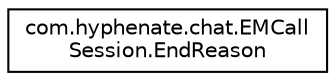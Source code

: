 digraph "类继承关系图"
{
  edge [fontname="Helvetica",fontsize="10",labelfontname="Helvetica",labelfontsize="10"];
  node [fontname="Helvetica",fontsize="10",shape=record];
  rankdir="LR";
  Node1 [label="com.hyphenate.chat.EMCall\lSession.EndReason",height=0.2,width=0.4,color="black", fillcolor="white", style="filled",URL="$enumcom_1_1hyphenate_1_1chat_1_1EMCallSession_1_1EndReason.html"];
}
